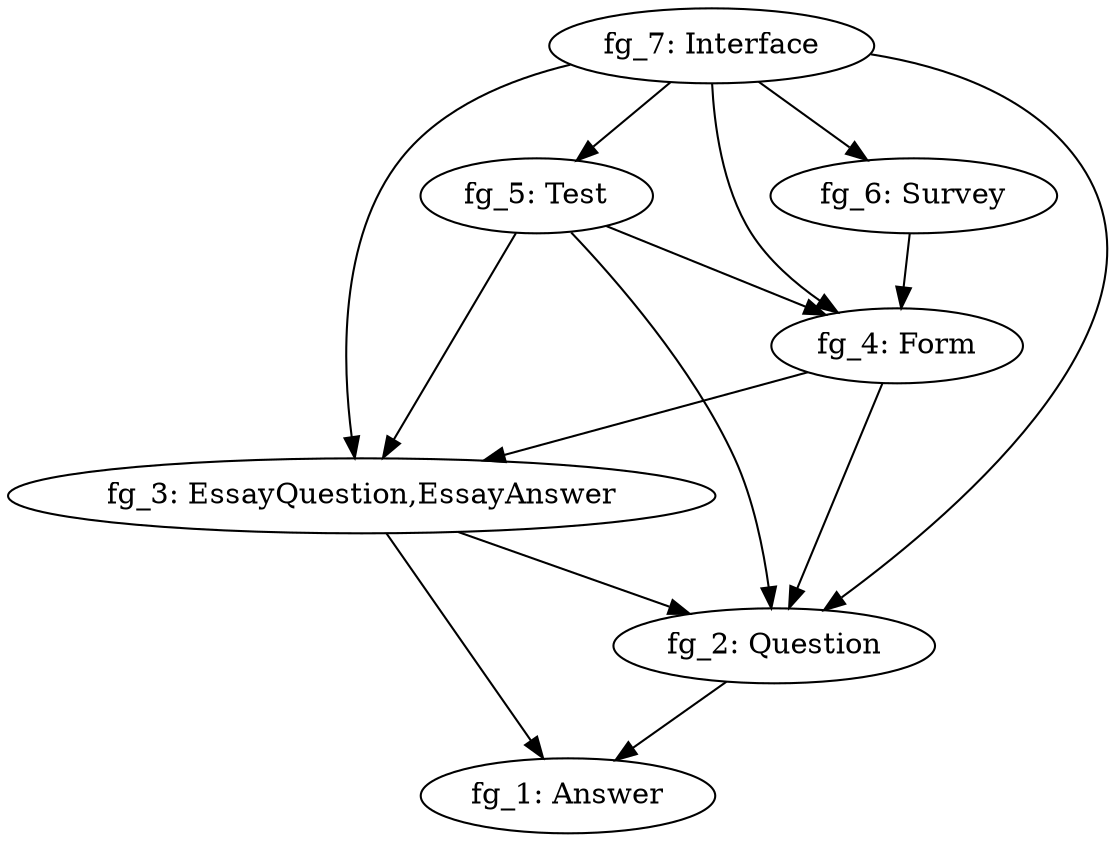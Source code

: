 digraph G { 
"fg_2: Question" -> "fg_1: Answer"; 
"fg_3: EssayQuestion,EssayAnswer" -> "fg_2: Question"; 
"fg_3: EssayQuestion,EssayAnswer" -> "fg_1: Answer"; 
"fg_4: Form" -> "fg_3: EssayQuestion,EssayAnswer"; 
"fg_4: Form" -> "fg_2: Question"; 
"fg_5: Test" -> "fg_3: EssayQuestion,EssayAnswer"; 
"fg_5: Test" -> "fg_2: Question"; 
"fg_5: Test" -> "fg_4: Form"; 
"fg_6: Survey" -> "fg_4: Form"; 
"fg_7: Interface" -> "fg_3: EssayQuestion,EssayAnswer"; 
"fg_7: Interface" -> "fg_2: Question"; 
"fg_7: Interface" -> "fg_5: Test"; 
"fg_7: Interface" -> "fg_4: Form"; 
"fg_7: Interface" -> "fg_6: Survey"; 
}